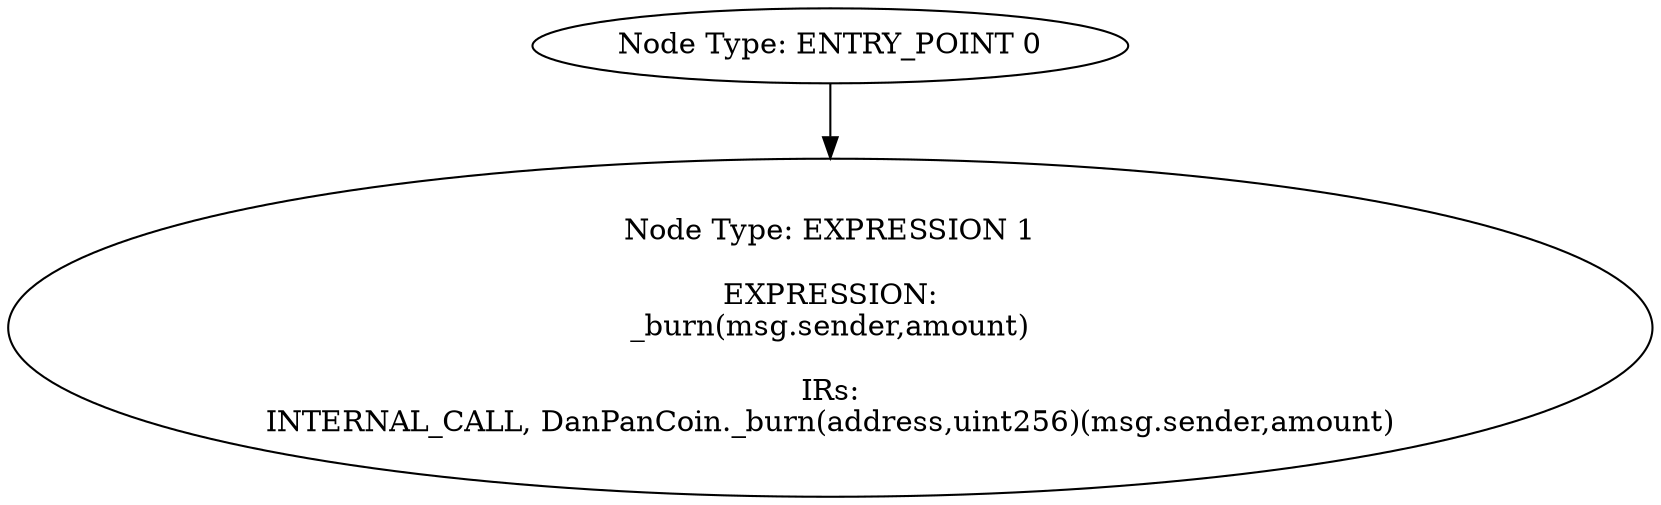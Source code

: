 digraph{
0[label="Node Type: ENTRY_POINT 0
"];
0->1;
1[label="Node Type: EXPRESSION 1

EXPRESSION:
_burn(msg.sender,amount)

IRs:
INTERNAL_CALL, DanPanCoin._burn(address,uint256)(msg.sender,amount)"];
}
